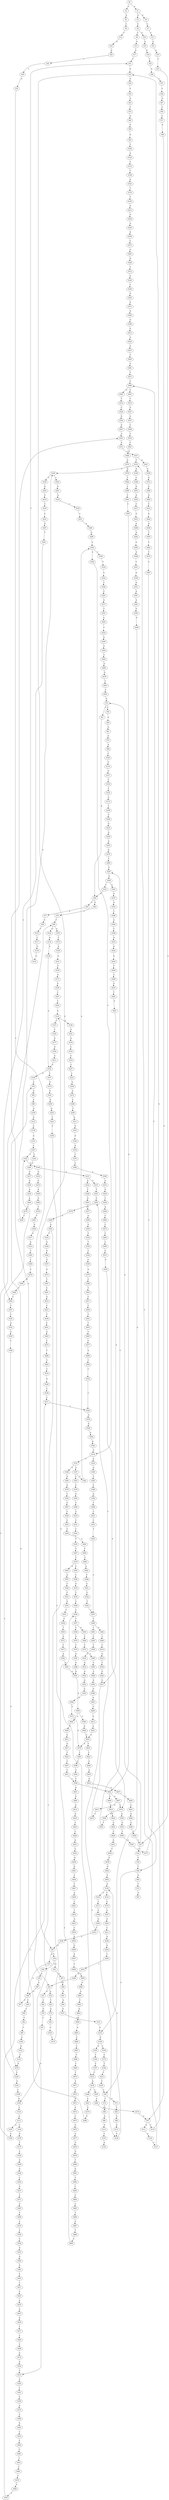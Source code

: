 strict digraph  {
	S0 -> S1 [ label = A ];
	S0 -> S2 [ label = G ];
	S1 -> S3 [ label = G ];
	S1 -> S4 [ label = A ];
	S2 -> S5 [ label = A ];
	S3 -> S6 [ label = C ];
	S4 -> S7 [ label = C ];
	S5 -> S8 [ label = C ];
	S6 -> S9 [ label = C ];
	S6 -> S10 [ label = G ];
	S7 -> S11 [ label = C ];
	S8 -> S12 [ label = C ];
	S9 -> S13 [ label = G ];
	S10 -> S14 [ label = G ];
	S11 -> S15 [ label = A ];
	S12 -> S16 [ label = G ];
	S13 -> S17 [ label = G ];
	S14 -> S18 [ label = G ];
	S15 -> S19 [ label = G ];
	S16 -> S20 [ label = G ];
	S17 -> S21 [ label = T ];
	S18 -> S22 [ label = T ];
	S19 -> S23 [ label = T ];
	S20 -> S24 [ label = T ];
	S21 -> S25 [ label = G ];
	S22 -> S26 [ label = G ];
	S23 -> S27 [ label = C ];
	S24 -> S28 [ label = C ];
	S25 -> S29 [ label = A ];
	S25 -> S30 [ label = G ];
	S26 -> S31 [ label = C ];
	S27 -> S32 [ label = T ];
	S27 -> S33 [ label = G ];
	S28 -> S34 [ label = G ];
	S29 -> S35 [ label = C ];
	S30 -> S36 [ label = T ];
	S30 -> S37 [ label = A ];
	S31 -> S38 [ label = C ];
	S32 -> S39 [ label = C ];
	S33 -> S40 [ label = T ];
	S33 -> S41 [ label = C ];
	S34 -> S42 [ label = C ];
	S35 -> S43 [ label = G ];
	S36 -> S44 [ label = G ];
	S36 -> S45 [ label = T ];
	S37 -> S46 [ label = A ];
	S38 -> S47 [ label = G ];
	S39 -> S48 [ label = T ];
	S40 -> S49 [ label = A ];
	S41 -> S50 [ label = G ];
	S42 -> S51 [ label = A ];
	S42 -> S52 [ label = G ];
	S43 -> S53 [ label = T ];
	S44 -> S54 [ label = G ];
	S45 -> S55 [ label = A ];
	S46 -> S56 [ label = C ];
	S46 -> S57 [ label = G ];
	S47 -> S58 [ label = C ];
	S48 -> S59 [ label = C ];
	S48 -> S60 [ label = G ];
	S49 -> S61 [ label = A ];
	S50 -> S62 [ label = G ];
	S50 -> S63 [ label = C ];
	S51 -> S64 [ label = C ];
	S52 -> S65 [ label = T ];
	S53 -> S66 [ label = G ];
	S54 -> S67 [ label = A ];
	S55 -> S68 [ label = G ];
	S56 -> S69 [ label = C ];
	S57 -> S70 [ label = A ];
	S58 -> S71 [ label = C ];
	S59 -> S72 [ label = T ];
	S59 -> S73 [ label = G ];
	S60 -> S74 [ label = T ];
	S61 -> S75 [ label = G ];
	S62 -> S76 [ label = C ];
	S63 -> S77 [ label = A ];
	S64 -> S78 [ label = G ];
	S65 -> S79 [ label = A ];
	S66 -> S80 [ label = G ];
	S67 -> S46 [ label = A ];
	S68 -> S81 [ label = A ];
	S69 -> S82 [ label = T ];
	S70 -> S83 [ label = A ];
	S71 -> S84 [ label = G ];
	S72 -> S85 [ label = G ];
	S73 -> S86 [ label = T ];
	S74 -> S87 [ label = A ];
	S75 -> S88 [ label = A ];
	S76 -> S89 [ label = T ];
	S77 -> S90 [ label = G ];
	S78 -> S91 [ label = C ];
	S79 -> S92 [ label = G ];
	S80 -> S93 [ label = G ];
	S81 -> S94 [ label = A ];
	S82 -> S95 [ label = C ];
	S83 -> S96 [ label = C ];
	S84 -> S97 [ label = G ];
	S85 -> S98 [ label = A ];
	S86 -> S99 [ label = G ];
	S88 -> S100 [ label = C ];
	S89 -> S101 [ label = A ];
	S89 -> S102 [ label = G ];
	S90 -> S103 [ label = C ];
	S91 -> S104 [ label = G ];
	S92 -> S105 [ label = C ];
	S93 -> S106 [ label = T ];
	S94 -> S107 [ label = G ];
	S95 -> S108 [ label = G ];
	S96 -> S109 [ label = G ];
	S97 -> S110 [ label = T ];
	S97 -> S111 [ label = A ];
	S98 -> S112 [ label = G ];
	S99 -> S113 [ label = G ];
	S100 -> S114 [ label = G ];
	S101 -> S115 [ label = T ];
	S102 -> S116 [ label = G ];
	S103 -> S117 [ label = C ];
	S104 -> S118 [ label = C ];
	S105 -> S119 [ label = C ];
	S106 -> S120 [ label = A ];
	S107 -> S121 [ label = G ];
	S108 -> S122 [ label = G ];
	S109 -> S123 [ label = G ];
	S110 -> S25 [ label = G ];
	S111 -> S124 [ label = A ];
	S112 -> S125 [ label = T ];
	S113 -> S126 [ label = T ];
	S114 -> S127 [ label = G ];
	S115 -> S128 [ label = A ];
	S116 -> S129 [ label = A ];
	S117 -> S130 [ label = G ];
	S118 -> S131 [ label = G ];
	S119 -> S132 [ label = G ];
	S120 -> S133 [ label = C ];
	S121 -> S134 [ label = G ];
	S122 -> S135 [ label = C ];
	S123 -> S136 [ label = C ];
	S124 -> S137 [ label = C ];
	S125 -> S138 [ label = A ];
	S126 -> S139 [ label = A ];
	S127 -> S140 [ label = C ];
	S128 -> S141 [ label = G ];
	S129 -> S142 [ label = A ];
	S130 -> S143 [ label = G ];
	S131 -> S144 [ label = C ];
	S131 -> S145 [ label = G ];
	S132 -> S146 [ label = A ];
	S132 -> S147 [ label = C ];
	S133 -> S148 [ label = T ];
	S134 -> S149 [ label = G ];
	S135 -> S150 [ label = A ];
	S136 -> S151 [ label = A ];
	S137 -> S152 [ label = T ];
	S139 -> S153 [ label = T ];
	S139 -> S154 [ label = C ];
	S140 -> S155 [ label = T ];
	S141 -> S156 [ label = T ];
	S142 -> S157 [ label = T ];
	S142 -> S158 [ label = G ];
	S143 -> S21 [ label = T ];
	S144 -> S159 [ label = G ];
	S145 -> S160 [ label = C ];
	S146 -> S161 [ label = A ];
	S147 -> S162 [ label = T ];
	S148 -> S163 [ label = A ];
	S149 -> S164 [ label = T ];
	S149 -> S165 [ label = G ];
	S150 -> S166 [ label = C ];
	S151 -> S167 [ label = C ];
	S152 -> S168 [ label = G ];
	S152 -> S169 [ label = A ];
	S153 -> S170 [ label = G ];
	S154 -> S171 [ label = C ];
	S155 -> S172 [ label = C ];
	S156 -> S173 [ label = A ];
	S157 -> S174 [ label = G ];
	S158 -> S70 [ label = A ];
	S159 -> S175 [ label = T ];
	S160 -> S89 [ label = T ];
	S161 -> S176 [ label = A ];
	S162 -> S177 [ label = G ];
	S163 -> S178 [ label = T ];
	S164 -> S179 [ label = C ];
	S165 -> S180 [ label = T ];
	S166 -> S181 [ label = G ];
	S166 -> S182 [ label = C ];
	S167 -> S182 [ label = C ];
	S167 -> S183 [ label = T ];
	S168 -> S184 [ label = C ];
	S168 -> S185 [ label = G ];
	S169 -> S186 [ label = C ];
	S170 -> S187 [ label = A ];
	S171 -> S188 [ label = G ];
	S172 -> S189 [ label = T ];
	S173 -> S190 [ label = G ];
	S174 -> S191 [ label = G ];
	S175 -> S192 [ label = C ];
	S176 -> S193 [ label = C ];
	S177 -> S194 [ label = G ];
	S178 -> S195 [ label = T ];
	S179 -> S196 [ label = T ];
	S180 -> S197 [ label = C ];
	S181 -> S198 [ label = C ];
	S182 -> S199 [ label = G ];
	S183 -> S200 [ label = G ];
	S184 -> S201 [ label = A ];
	S185 -> S202 [ label = A ];
	S186 -> S203 [ label = A ];
	S187 -> S204 [ label = G ];
	S188 -> S205 [ label = G ];
	S189 -> S206 [ label = C ];
	S190 -> S207 [ label = C ];
	S191 -> S208 [ label = G ];
	S192 -> S209 [ label = G ];
	S193 -> S210 [ label = C ];
	S194 -> S211 [ label = A ];
	S195 -> S212 [ label = G ];
	S196 -> S213 [ label = C ];
	S197 -> S214 [ label = C ];
	S198 -> S104 [ label = G ];
	S199 -> S215 [ label = A ];
	S199 -> S216 [ label = G ];
	S200 -> S217 [ label = G ];
	S201 -> S218 [ label = A ];
	S202 -> S219 [ label = C ];
	S203 -> S220 [ label = A ];
	S204 -> S221 [ label = C ];
	S205 -> S222 [ label = T ];
	S206 -> S223 [ label = G ];
	S207 -> S224 [ label = C ];
	S208 -> S225 [ label = G ];
	S209 -> S226 [ label = A ];
	S210 -> S227 [ label = C ];
	S211 -> S142 [ label = A ];
	S212 -> S228 [ label = G ];
	S213 -> S229 [ label = T ];
	S214 -> S230 [ label = G ];
	S215 -> S231 [ label = G ];
	S215 -> S232 [ label = A ];
	S216 -> S233 [ label = G ];
	S217 -> S234 [ label = G ];
	S218 -> S235 [ label = C ];
	S219 -> S236 [ label = C ];
	S220 -> S237 [ label = C ];
	S221 -> S238 [ label = G ];
	S222 -> S239 [ label = G ];
	S223 -> S240 [ label = A ];
	S224 -> S132 [ label = G ];
	S225 -> S241 [ label = T ];
	S226 -> S242 [ label = C ];
	S227 -> S243 [ label = C ];
	S228 -> S244 [ label = A ];
	S229 -> S59 [ label = C ];
	S230 -> S245 [ label = C ];
	S230 -> S246 [ label = T ];
	S231 -> S247 [ label = T ];
	S232 -> S248 [ label = T ];
	S233 -> S249 [ label = A ];
	S234 -> S250 [ label = A ];
	S235 -> S251 [ label = C ];
	S236 -> S252 [ label = C ];
	S237 -> S253 [ label = G ];
	S238 -> S254 [ label = G ];
	S239 -> S30 [ label = G ];
	S240 -> S255 [ label = A ];
	S241 -> S256 [ label = C ];
	S242 -> S257 [ label = G ];
	S243 -> S258 [ label = G ];
	S244 -> S259 [ label = A ];
	S245 -> S260 [ label = C ];
	S246 -> S261 [ label = C ];
	S247 -> S262 [ label = C ];
	S248 -> S263 [ label = G ];
	S249 -> S264 [ label = A ];
	S250 -> S265 [ label = A ];
	S251 -> S266 [ label = A ];
	S252 -> S267 [ label = G ];
	S253 -> S268 [ label = A ];
	S254 -> S269 [ label = T ];
	S255 -> S270 [ label = G ];
	S256 -> S214 [ label = C ];
	S257 -> S271 [ label = C ];
	S258 -> S272 [ label = A ];
	S259 -> S273 [ label = C ];
	S260 -> S274 [ label = G ];
	S261 -> S275 [ label = G ];
	S262 -> S276 [ label = C ];
	S263 -> S277 [ label = T ];
	S264 -> S278 [ label = T ];
	S265 -> S279 [ label = C ];
	S266 -> S280 [ label = G ];
	S267 -> S281 [ label = T ];
	S268 -> S282 [ label = A ];
	S269 -> S283 [ label = C ];
	S270 -> S284 [ label = T ];
	S271 -> S285 [ label = G ];
	S272 -> S286 [ label = C ];
	S273 -> S287 [ label = G ];
	S274 -> S97 [ label = G ];
	S275 -> S288 [ label = G ];
	S276 -> S289 [ label = A ];
	S277 -> S290 [ label = A ];
	S278 -> S291 [ label = T ];
	S279 -> S292 [ label = T ];
	S280 -> S293 [ label = A ];
	S281 -> S294 [ label = C ];
	S282 -> S295 [ label = A ];
	S283 -> S296 [ label = G ];
	S284 -> S297 [ label = C ];
	S285 -> S298 [ label = C ];
	S286 -> S299 [ label = T ];
	S287 -> S300 [ label = G ];
	S288 -> S301 [ label = A ];
	S289 -> S302 [ label = G ];
	S290 -> S303 [ label = G ];
	S291 -> S304 [ label = G ];
	S292 -> S168 [ label = G ];
	S293 -> S305 [ label = C ];
	S293 -> S306 [ label = A ];
	S294 -> S307 [ label = T ];
	S295 -> S308 [ label = A ];
	S296 -> S42 [ label = C ];
	S297 -> S309 [ label = G ];
	S298 -> S310 [ label = C ];
	S299 -> S311 [ label = A ];
	S300 -> S312 [ label = T ];
	S301 -> S313 [ label = A ];
	S302 -> S314 [ label = T ];
	S302 -> S315 [ label = C ];
	S303 -> S316 [ label = T ];
	S304 -> S317 [ label = A ];
	S305 -> S318 [ label = T ];
	S306 -> S319 [ label = C ];
	S307 -> S320 [ label = C ];
	S308 -> S321 [ label = C ];
	S309 -> S322 [ label = C ];
	S309 -> S323 [ label = A ];
	S310 -> S324 [ label = T ];
	S311 -> S325 [ label = G ];
	S312 -> S326 [ label = A ];
	S313 -> S327 [ label = C ];
	S314 -> S328 [ label = A ];
	S315 -> S329 [ label = T ];
	S316 -> S330 [ label = T ];
	S317 -> S331 [ label = A ];
	S318 -> S332 [ label = C ];
	S319 -> S333 [ label = C ];
	S319 -> S334 [ label = A ];
	S320 -> S335 [ label = G ];
	S321 -> S336 [ label = A ];
	S322 -> S50 [ label = G ];
	S323 -> S337 [ label = G ];
	S324 -> S338 [ label = C ];
	S325 -> S339 [ label = A ];
	S326 -> S340 [ label = C ];
	S327 -> S341 [ label = A ];
	S327 -> S152 [ label = T ];
	S328 -> S342 [ label = G ];
	S329 -> S343 [ label = T ];
	S330 -> S344 [ label = T ];
	S331 -> S345 [ label = C ];
	S332 -> S346 [ label = C ];
	S333 -> S347 [ label = A ];
	S333 -> S348 [ label = G ];
	S334 -> S349 [ label = G ];
	S335 -> S350 [ label = G ];
	S336 -> S351 [ label = G ];
	S337 -> S352 [ label = G ];
	S338 -> S353 [ label = G ];
	S339 -> S354 [ label = A ];
	S340 -> S355 [ label = G ];
	S341 -> S356 [ label = G ];
	S342 -> S357 [ label = G ];
	S343 -> S358 [ label = C ];
	S344 -> S359 [ label = C ];
	S345 -> S360 [ label = C ];
	S346 -> S361 [ label = C ];
	S347 -> S362 [ label = G ];
	S347 -> S363 [ label = C ];
	S348 -> S364 [ label = G ];
	S349 -> S365 [ label = C ];
	S350 -> S366 [ label = C ];
	S351 -> S367 [ label = A ];
	S352 -> S368 [ label = T ];
	S353 -> S369 [ label = G ];
	S354 -> S370 [ label = T ];
	S355 -> S371 [ label = A ];
	S356 -> S372 [ label = G ];
	S357 -> S373 [ label = G ];
	S358 -> S374 [ label = A ];
	S359 -> S375 [ label = A ];
	S360 -> S376 [ label = C ];
	S361 -> S377 [ label = A ];
	S362 -> S293 [ label = A ];
	S363 -> S378 [ label = C ];
	S364 -> S379 [ label = A ];
	S365 -> S380 [ label = C ];
	S366 -> S150 [ label = A ];
	S367 -> S381 [ label = A ];
	S368 -> S382 [ label = A ];
	S369 -> S383 [ label = G ];
	S370 -> S384 [ label = C ];
	S371 -> S385 [ label = A ];
	S372 -> S386 [ label = A ];
	S373 -> S387 [ label = T ];
	S374 -> S388 [ label = C ];
	S375 -> S389 [ label = C ];
	S376 -> S390 [ label = G ];
	S377 -> S391 [ label = T ];
	S378 -> S392 [ label = A ];
	S379 -> S393 [ label = C ];
	S380 -> S394 [ label = G ];
	S381 -> S395 [ label = G ];
	S382 -> S396 [ label = T ];
	S383 -> S397 [ label = C ];
	S384 -> S398 [ label = G ];
	S385 -> S399 [ label = G ];
	S386 -> S400 [ label = A ];
	S387 -> S401 [ label = C ];
	S388 -> S402 [ label = G ];
	S389 -> S403 [ label = T ];
	S390 -> S404 [ label = T ];
	S391 -> S405 [ label = C ];
	S392 -> S406 [ label = C ];
	S393 -> S407 [ label = G ];
	S394 -> S408 [ label = T ];
	S395 -> S409 [ label = G ];
	S396 -> S410 [ label = A ];
	S397 -> S411 [ label = T ];
	S398 -> S412 [ label = G ];
	S399 -> S413 [ label = A ];
	S400 -> S414 [ label = T ];
	S401 -> S415 [ label = A ];
	S402 -> S416 [ label = C ];
	S403 -> S417 [ label = C ];
	S404 -> S294 [ label = C ];
	S405 -> S418 [ label = T ];
	S406 -> S419 [ label = C ];
	S407 -> S420 [ label = C ];
	S408 -> S421 [ label = C ];
	S409 -> S134 [ label = G ];
	S410 -> S422 [ label = A ];
	S411 -> S423 [ label = C ];
	S412 -> S424 [ label = G ];
	S413 -> S425 [ label = A ];
	S414 -> S426 [ label = A ];
	S415 -> S427 [ label = C ];
	S416 -> S428 [ label = C ];
	S417 -> S429 [ label = C ];
	S418 -> S430 [ label = G ];
	S419 -> S431 [ label = C ];
	S420 -> S432 [ label = C ];
	S421 -> S433 [ label = C ];
	S422 -> S434 [ label = G ];
	S423 -> S435 [ label = A ];
	S424 -> S436 [ label = T ];
	S425 -> S437 [ label = G ];
	S426 -> S438 [ label = G ];
	S427 -> S439 [ label = T ];
	S428 -> S440 [ label = C ];
	S429 -> S441 [ label = T ];
	S430 -> S442 [ label = C ];
	S431 -> S443 [ label = C ];
	S432 -> S444 [ label = C ];
	S433 -> S445 [ label = T ];
	S434 -> S446 [ label = T ];
	S435 -> S447 [ label = C ];
	S436 -> S448 [ label = A ];
	S437 -> S449 [ label = T ];
	S438 -> S450 [ label = T ];
	S439 -> S451 [ label = C ];
	S440 -> S452 [ label = T ];
	S441 -> S453 [ label = T ];
	S442 -> S454 [ label = C ];
	S443 -> S455 [ label = T ];
	S444 -> S456 [ label = A ];
	S445 -> S457 [ label = C ];
	S446 -> S458 [ label = C ];
	S447 -> S459 [ label = G ];
	S448 -> S460 [ label = T ];
	S449 -> S461 [ label = G ];
	S450 -> S462 [ label = C ];
	S451 -> S463 [ label = G ];
	S452 -> S464 [ label = T ];
	S453 -> S465 [ label = T ];
	S454 -> S466 [ label = A ];
	S455 -> S467 [ label = T ];
	S456 -> S468 [ label = T ];
	S457 -> S469 [ label = T ];
	S458 -> S470 [ label = G ];
	S459 -> S471 [ label = T ];
	S460 -> S472 [ label = C ];
	S461 -> S473 [ label = T ];
	S462 -> S474 [ label = T ];
	S463 -> S475 [ label = C ];
	S464 -> S476 [ label = C ];
	S465 -> S477 [ label = C ];
	S466 -> S478 [ label = G ];
	S467 -> S479 [ label = C ];
	S468 -> S480 [ label = C ];
	S469 -> S481 [ label = T ];
	S469 -> S482 [ label = G ];
	S470 -> S483 [ label = T ];
	S471 -> S484 [ label = C ];
	S472 -> S485 [ label = C ];
	S473 -> S486 [ label = C ];
	S474 -> S487 [ label = C ];
	S475 -> S488 [ label = T ];
	S476 -> S489 [ label = A ];
	S477 -> S490 [ label = A ];
	S478 -> S491 [ label = T ];
	S479 -> S492 [ label = C ];
	S479 -> S493 [ label = G ];
	S480 -> S494 [ label = G ];
	S481 -> S495 [ label = C ];
	S482 -> S496 [ label = T ];
	S483 -> S497 [ label = G ];
	S484 -> S498 [ label = C ];
	S485 -> S499 [ label = C ];
	S486 -> S500 [ label = G ];
	S486 -> S501 [ label = C ];
	S487 -> S48 [ label = T ];
	S488 -> S502 [ label = T ];
	S489 -> S503 [ label = T ];
	S490 -> S504 [ label = T ];
	S491 -> S505 [ label = C ];
	S492 -> S506 [ label = T ];
	S493 -> S507 [ label = A ];
	S494 -> S508 [ label = T ];
	S495 -> S509 [ label = T ];
	S496 -> S510 [ label = C ];
	S497 -> S511 [ label = G ];
	S498 -> S512 [ label = A ];
	S499 -> S513 [ label = G ];
	S500 -> S514 [ label = T ];
	S501 -> S515 [ label = T ];
	S502 -> S516 [ label = C ];
	S503 -> S517 [ label = C ];
	S504 -> S518 [ label = C ];
	S505 -> S33 [ label = G ];
	S506 -> S519 [ label = G ];
	S507 -> S520 [ label = T ];
	S508 -> S521 [ label = C ];
	S509 -> S522 [ label = C ];
	S510 -> S523 [ label = G ];
	S511 -> S126 [ label = T ];
	S512 -> S524 [ label = G ];
	S513 -> S525 [ label = A ];
	S514 -> S526 [ label = C ];
	S515 -> S527 [ label = G ];
	S516 -> S528 [ label = A ];
	S517 -> S529 [ label = C ];
	S518 -> S529 [ label = C ];
	S519 -> S530 [ label = T ];
	S520 -> S531 [ label = C ];
	S521 -> S532 [ label = C ];
	S522 -> S533 [ label = G ];
	S523 -> S534 [ label = T ];
	S524 -> S315 [ label = C ];
	S525 -> S535 [ label = A ];
	S526 -> S536 [ label = G ];
	S527 -> S537 [ label = G ];
	S528 -> S538 [ label = T ];
	S529 -> S539 [ label = A ];
	S530 -> S540 [ label = C ];
	S531 -> S541 [ label = G ];
	S532 -> S542 [ label = T ];
	S533 -> S543 [ label = G ];
	S534 -> S544 [ label = G ];
	S535 -> S545 [ label = A ];
	S535 -> S546 [ label = G ];
	S536 -> S547 [ label = G ];
	S537 -> S548 [ label = C ];
	S538 -> S517 [ label = C ];
	S539 -> S549 [ label = G ];
	S540 -> S550 [ label = C ];
	S541 -> S551 [ label = T ];
	S542 -> S457 [ label = C ];
	S543 -> S552 [ label = A ];
	S544 -> S511 [ label = G ];
	S545 -> S553 [ label = G ];
	S546 -> S554 [ label = T ];
	S547 -> S301 [ label = A ];
	S548 -> S555 [ label = C ];
	S549 -> S556 [ label = A ];
	S550 -> S557 [ label = T ];
	S551 -> S558 [ label = T ];
	S552 -> S559 [ label = G ];
	S553 -> S560 [ label = T ];
	S554 -> S297 [ label = C ];
	S555 -> S561 [ label = T ];
	S556 -> S562 [ label = A ];
	S557 -> S563 [ label = A ];
	S557 -> S564 [ label = T ];
	S558 -> S565 [ label = T ];
	S559 -> S566 [ label = A ];
	S560 -> S567 [ label = G ];
	S561 -> S568 [ label = G ];
	S562 -> S319 [ label = C ];
	S563 -> S569 [ label = C ];
	S564 -> S570 [ label = G ];
	S565 -> S571 [ label = G ];
	S566 -> S572 [ label = G ];
	S567 -> S573 [ label = T ];
	S568 -> S574 [ label = G ];
	S569 -> S575 [ label = T ];
	S570 -> S576 [ label = T ];
	S571 -> S577 [ label = T ];
	S572 -> S578 [ label = G ];
	S573 -> S486 [ label = C ];
	S574 -> S579 [ label = G ];
	S575 -> S580 [ label = A ];
	S576 -> S581 [ label = A ];
	S577 -> S582 [ label = A ];
	S578 -> S583 [ label = T ];
	S579 -> S584 [ label = T ];
	S580 -> S585 [ label = C ];
	S581 -> S586 [ label = G ];
	S582 -> S587 [ label = G ];
	S583 -> S588 [ label = C ];
	S584 -> S589 [ label = C ];
	S585 -> S590 [ label = C ];
	S586 -> S591 [ label = G ];
	S587 -> S591 [ label = G ];
	S588 -> S592 [ label = C ];
	S589 -> S593 [ label = C ];
	S590 -> S594 [ label = A ];
	S591 -> S595 [ label = A ];
	S592 -> S596 [ label = C ];
	S593 -> S597 [ label = C ];
	S594 -> S598 [ label = G ];
	S595 -> S599 [ label = G ];
	S595 -> S600 [ label = A ];
	S596 -> S601 [ label = A ];
	S596 -> S602 [ label = G ];
	S597 -> S602 [ label = G ];
	S598 -> S603 [ label = G ];
	S599 -> S604 [ label = A ];
	S600 -> S605 [ label = A ];
	S601 -> S606 [ label = G ];
	S602 -> S607 [ label = A ];
	S602 -> S608 [ label = G ];
	S603 -> S609 [ label = A ];
	S604 -> S610 [ label = G ];
	S605 -> S611 [ label = G ];
	S606 -> S612 [ label = A ];
	S607 -> S613 [ label = G ];
	S607 -> S535 [ label = A ];
	S608 -> S614 [ label = A ];
	S609 -> S615 [ label = G ];
	S610 -> S616 [ label = T ];
	S610 -> S578 [ label = G ];
	S611 -> S617 [ label = G ];
	S612 -> S618 [ label = G ];
	S613 -> S619 [ label = T ];
	S614 -> S620 [ label = G ];
	S615 -> S621 [ label = A ];
	S616 -> S622 [ label = C ];
	S617 -> S623 [ label = T ];
	S618 -> S624 [ label = C ];
	S619 -> S262 [ label = C ];
	S620 -> S625 [ label = G ];
	S621 -> S610 [ label = G ];
	S622 -> S626 [ label = A ];
	S623 -> S627 [ label = C ];
	S624 -> S628 [ label = C ];
	S625 -> S629 [ label = C ];
	S626 -> S630 [ label = G ];
	S627 -> S631 [ label = C ];
	S628 -> S632 [ label = A ];
	S629 -> S633 [ label = G ];
	S630 -> S634 [ label = G ];
	S631 -> S596 [ label = C ];
	S632 -> S635 [ label = C ];
	S633 -> S636 [ label = T ];
	S634 -> S637 [ label = A ];
	S635 -> S638 [ label = G ];
	S636 -> S639 [ label = G ];
	S637 -> S640 [ label = C ];
	S638 -> S641 [ label = G ];
	S639 -> S642 [ label = G ];
	S640 -> S643 [ label = C ];
	S641 -> S644 [ label = T ];
	S642 -> S645 [ label = T ];
	S643 -> S646 [ label = A ];
	S644 -> S647 [ label = T ];
	S645 -> S139 [ label = A ];
	S646 -> S648 [ label = G ];
	S647 -> S649 [ label = A ];
	S648 -> S650 [ label = T ];
	S649 -> S651 [ label = C ];
	S650 -> S27 [ label = C ];
	S651 -> S652 [ label = T ];
	S652 -> S653 [ label = G ];
	S653 -> S654 [ label = C ];
	S654 -> S655 [ label = A ];
	S655 -> S656 [ label = G ];
	S656 -> S657 [ label = A ];
	S657 -> S658 [ label = C ];
	S658 -> S659 [ label = G ];
	S659 -> S660 [ label = G ];
	S660 -> S661 [ label = A ];
	S661 -> S662 [ label = C ];
	S662 -> S663 [ label = A ];
	S663 -> S664 [ label = C ];
	S664 -> S665 [ label = A ];
	S665 -> S666 [ label = C ];
	S666 -> S667 [ label = C ];
	S667 -> S668 [ label = T ];
	S668 -> S669 [ label = C ];
	S669 -> S670 [ label = T ];
	S670 -> S671 [ label = A ];
	S671 -> S672 [ label = G ];
	S672 -> S673 [ label = A ];
	S673 -> S674 [ label = A ];
	S674 -> S675 [ label = C ];
	S675 -> S676 [ label = G ];
	S676 -> S677 [ label = A ];
	S677 -> S678 [ label = G ];
	S678 -> S679 [ label = G ];
	S679 -> S680 [ label = T ];
	S680 -> S681 [ label = G ];
	S681 -> S682 [ label = T ];
	S682 -> S683 [ label = C ];
	S683 -> S684 [ label = C ];
	S684 -> S685 [ label = C ];
	S685 -> S686 [ label = T ];
	S686 -> S687 [ label = G ];
	S687 -> S688 [ label = T ];
	S688 -> S689 [ label = C ];
	S689 -> S550 [ label = C ];
}
